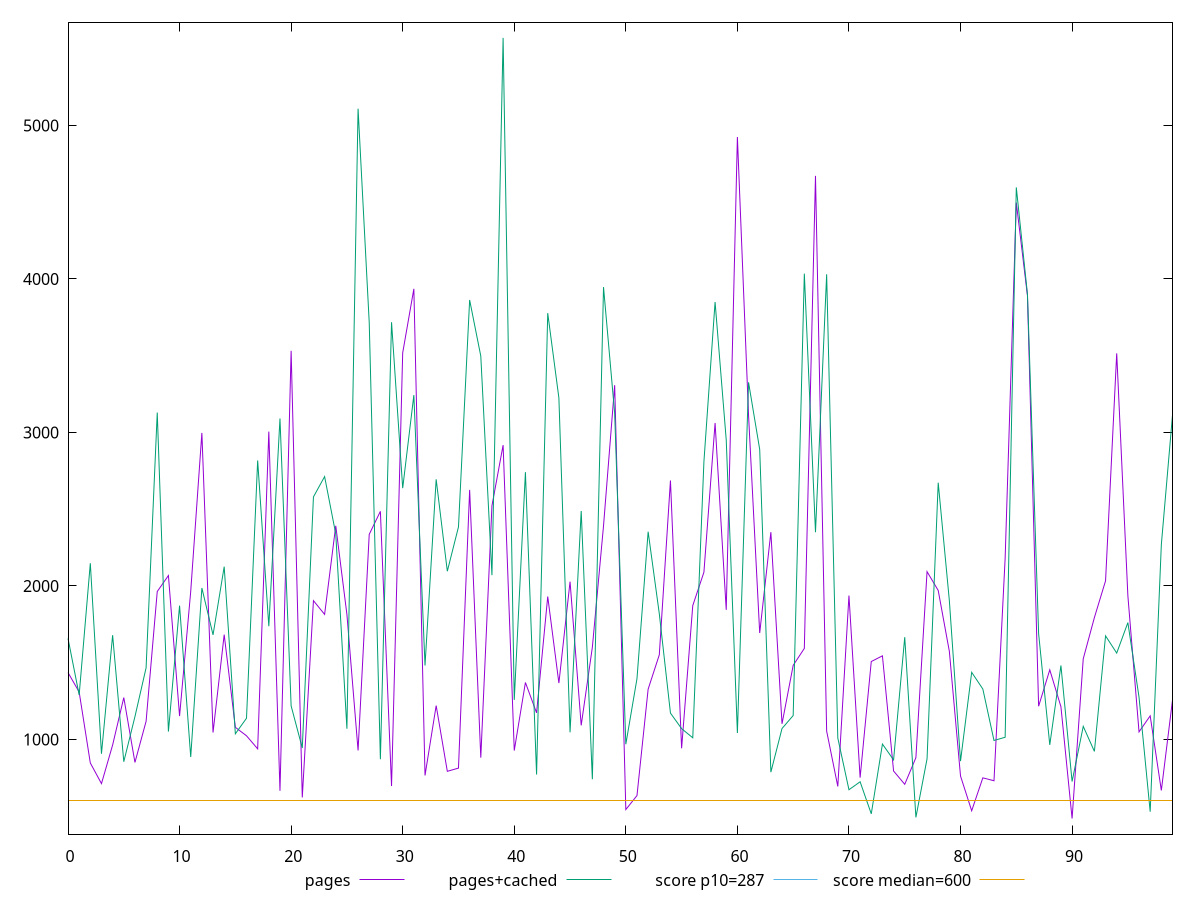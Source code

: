 reset

$pages <<EOF
0 1435.4974999999977
1 1309
2 846.5
3 712
4 963.4999999999991
5 1272.5
6 850
7 1118
8 1963.5000000000018
9 2067.813500000001
10 1152
11 1964.4714999999992
12 2997.016499999999
13 1045
14 1682.4690000000012
15 1078.7835
16 1023.5000000000009
17 938.5
18 3005.4939999999997
19 665.0000000000009
20 3531.9604999999983
21 621.9999999999991
22 1903.9999999999986
23 1814.5
24 2391.8825000000015
25 1814
26 928
27 2336.0914999999995
28 2486.040500000001
29 696.0000000000009
30 3518.7530000000015
31 3935.7759999999976
32 765.0000000000009
33 1220.1029999999982
34 791.9999999999991
35 812.9999999999991
36 2625.7345000000023
37 881
38 2522.499999999999
39 2917.500000000002
40 927.5
41 1370.7260000000006
42 1173.000000000001
43 1931.000000000001
44 1366.8094999999994
45 2027.999999999999
46 1091.500000000001
47 1600.5000000000018
48 2391.1375000000007
49 3307.909999999999
50 543
51 634
52 1327.500000000001
53 1551.000000000001
54 2686.947500000002
55 942
56 1871.9999999999973
57 2089.5
58 3061.564000000001
59 1843.999999999999
60 4924.8949999999995
61 3112.000000000001
62 1693.1534999999976
63 2350.1844999999994
64 1101.5
65 1482.500000000001
66 1592.8204999999998
67 4671.592999999995
68 1054.2059999999994
69 693.5
70 1937.0280000000002
71 751
72 1507.4999999999995
73 1544.500000000001
74 794
75 707.4999999999991
76 880.9999999999991
77 2092.999999999999
78 1970.5124999999998
79 1573.000000000001
80 761.3960000000025
81 535
82 749.5
83 730.5
84 2181.1079999999984
85 4497.4175
86 3890.5240000000026
87 1216.000000000001
88 1453.3255
89 1213
90 484.5
91 1525.4099999999999
92 1794
93 2033.1979999999967
94 3515.246000000002
95 1935.9999999999982
96 1049.0000000000014
97 1153.5
98 667.4999999999991
99 1255.9255000000012
EOF

$pagesCached <<EOF
0 1658.0000000000018
1 1289.5
2 2147.6519999999973
3 906.5
4 1679.000000000001
5 854.5
6 1148.4575
7 1466.500000000001
8 3129.4580000000024
9 1051
10 1871.5000000000018
11 885
12 1986.5
13 1681.000000000001
14 2125.5570000000016
15 1036.5
16 1137.9999999999993
17 2817.2449999999963
18 1737.4999999999973
19 3090.7954999999965
20 1218.178499999999
21 944.0000000000009
22 2579.977999999999
23 2712.499999999999
24 2338.5404999999973
25 1069.5
26 5109.6390000000065
27 3715.779499999996
28 870.5
29 3718.264500000002
30 2637.000000000001
31 3243.2065000000007
32 1481.5000000000023
33 2694.6484999999975
34 2095.6660000000006
35 2384.499999999999
36 3863.094500000002
37 3497.7104999999983
38 2069.8295000000016
39 5570.692999999999
40 1257.4999999999995
41 2741.3595000000005
42 771
43 3777.499
44 3224.797499999998
45 1046
46 2488.4249999999993
47 740.5
48 3947.179500000001
49 3124.3665
50 968.614
51 1396
52 2353.231500000001
53 1818.7515000000017
54 1171.500000000001
55 1070
56 1010.5
57 2809.999999999999
58 3849.8199999999997
59 2951.000000000002
60 1042
61 3326.5675
62 2889
63 786.5
64 1071
65 1155.499999999999
66 4035.052500000004
67 2349.9999999999986
68 4030.383999999998
69 1009.0000000000009
70 672
71 724
72 515
73 969.4999999999995
74 866.5
75 1666
76 492
77 873.5
78 2672.510499999995
79 1903.2740000000013
80 858.5000000000009
81 1437
82 1328.1360000000009
83 992.9999999999982
84 1013.9999999999995
85 4596.673999999997
86 3900.618999999998
87 1689.999999999999
88 964.5
89 1481.4999999999982
90 725.5
91 1084.9999999999995
92 922
93 1674.5000000000005
94 1562.4999999999968
95 1761.000000000001
96 1275.5
97 529
98 2269.3320000000003
99 3112.4044999999996
EOF

set key outside below
set xrange [0:99]
set yrange [382.77614:5672.416859999999]
set trange [382.77614:5672.416859999999]
set terminal svg size 640, 520 enhanced background rgb 'white'
set output "report_00013_2021-02-09T12-04-24.940Z/total-blocking-time/comparison/line/0_vs_1.svg"

plot $pages title "pages" with line, \
     $pagesCached title "pages+cached" with line, \
     287 title "score p10=287", \
     600 title "score median=600"

reset
